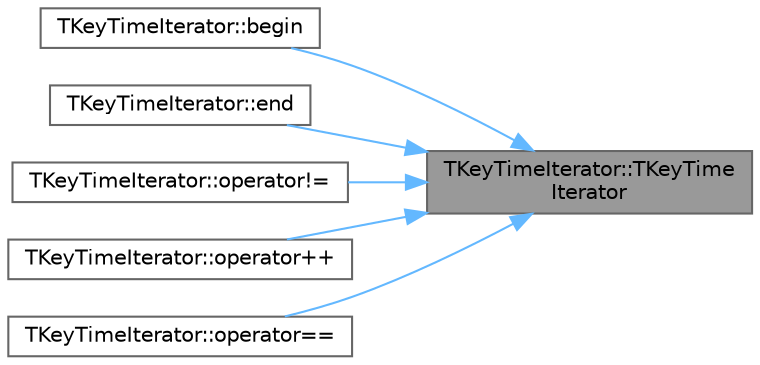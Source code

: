 digraph "TKeyTimeIterator::TKeyTimeIterator"
{
 // INTERACTIVE_SVG=YES
 // LATEX_PDF_SIZE
  bgcolor="transparent";
  edge [fontname=Helvetica,fontsize=10,labelfontname=Helvetica,labelfontsize=10];
  node [fontname=Helvetica,fontsize=10,shape=box,height=0.2,width=0.4];
  rankdir="RL";
  Node1 [id="Node000001",label="TKeyTimeIterator::TKeyTime\lIterator",height=0.2,width=0.4,color="gray40", fillcolor="grey60", style="filled", fontcolor="black",tooltip=" "];
  Node1 -> Node2 [id="edge1_Node000001_Node000002",dir="back",color="steelblue1",style="solid",tooltip=" "];
  Node2 [id="Node000002",label="TKeyTimeIterator::begin",height=0.2,width=0.4,color="grey40", fillcolor="white", style="filled",URL="$d5/d9f/structTKeyTimeIterator.html#afe09edbf1456b034e989f9ed067bd654",tooltip=" "];
  Node1 -> Node3 [id="edge2_Node000001_Node000003",dir="back",color="steelblue1",style="solid",tooltip=" "];
  Node3 [id="Node000003",label="TKeyTimeIterator::end",height=0.2,width=0.4,color="grey40", fillcolor="white", style="filled",URL="$d5/d9f/structTKeyTimeIterator.html#a8d5c1869bd5768f57fb49bdb5fd97014",tooltip=" "];
  Node1 -> Node4 [id="edge3_Node000001_Node000004",dir="back",color="steelblue1",style="solid",tooltip=" "];
  Node4 [id="Node000004",label="TKeyTimeIterator::operator!=",height=0.2,width=0.4,color="grey40", fillcolor="white", style="filled",URL="$d5/d9f/structTKeyTimeIterator.html#aefff28f96b08b6c3ebac1e46eac8ceb1",tooltip=" "];
  Node1 -> Node5 [id="edge4_Node000001_Node000005",dir="back",color="steelblue1",style="solid",tooltip=" "];
  Node5 [id="Node000005",label="TKeyTimeIterator::operator++",height=0.2,width=0.4,color="grey40", fillcolor="white", style="filled",URL="$d5/d9f/structTKeyTimeIterator.html#a65460992baa6070854894cfcbd37b7bb",tooltip=" "];
  Node1 -> Node6 [id="edge5_Node000001_Node000006",dir="back",color="steelblue1",style="solid",tooltip=" "];
  Node6 [id="Node000006",label="TKeyTimeIterator::operator==",height=0.2,width=0.4,color="grey40", fillcolor="white", style="filled",URL="$d5/d9f/structTKeyTimeIterator.html#a264688f10613044a59fe731666db86b0",tooltip=" "];
}
